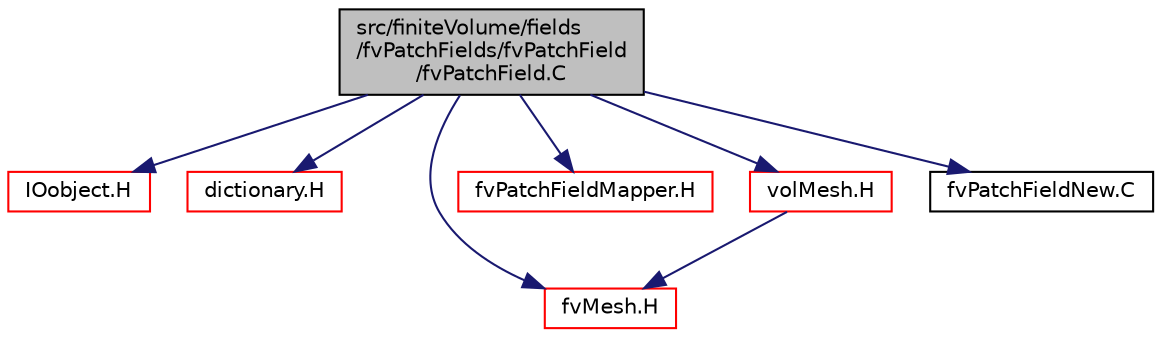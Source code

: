 digraph "src/finiteVolume/fields/fvPatchFields/fvPatchField/fvPatchField.C"
{
  bgcolor="transparent";
  edge [fontname="Helvetica",fontsize="10",labelfontname="Helvetica",labelfontsize="10"];
  node [fontname="Helvetica",fontsize="10",shape=record];
  Node0 [label="src/finiteVolume/fields\l/fvPatchFields/fvPatchField\l/fvPatchField.C",height=0.2,width=0.4,color="black", fillcolor="grey75", style="filled", fontcolor="black"];
  Node0 -> Node1 [color="midnightblue",fontsize="10",style="solid",fontname="Helvetica"];
  Node1 [label="IOobject.H",height=0.2,width=0.4,color="red",URL="$a09713.html"];
  Node0 -> Node57 [color="midnightblue",fontsize="10",style="solid",fontname="Helvetica"];
  Node57 [label="dictionary.H",height=0.2,width=0.4,color="red",URL="$a09506.html"];
  Node0 -> Node88 [color="midnightblue",fontsize="10",style="solid",fontname="Helvetica"];
  Node88 [label="fvMesh.H",height=0.2,width=0.4,color="red",URL="$a03719.html"];
  Node0 -> Node283 [color="midnightblue",fontsize="10",style="solid",fontname="Helvetica"];
  Node283 [label="fvPatchFieldMapper.H",height=0.2,width=0.4,color="red",URL="$a02630.html"];
  Node0 -> Node284 [color="midnightblue",fontsize="10",style="solid",fontname="Helvetica"];
  Node284 [label="volMesh.H",height=0.2,width=0.4,color="red",URL="$a04541.html"];
  Node284 -> Node88 [color="midnightblue",fontsize="10",style="solid",fontname="Helvetica"];
  Node0 -> Node286 [color="midnightblue",fontsize="10",style="solid",fontname="Helvetica"];
  Node286 [label="fvPatchFieldNew.C",height=0.2,width=0.4,color="black",URL="$a02633.html"];
}
